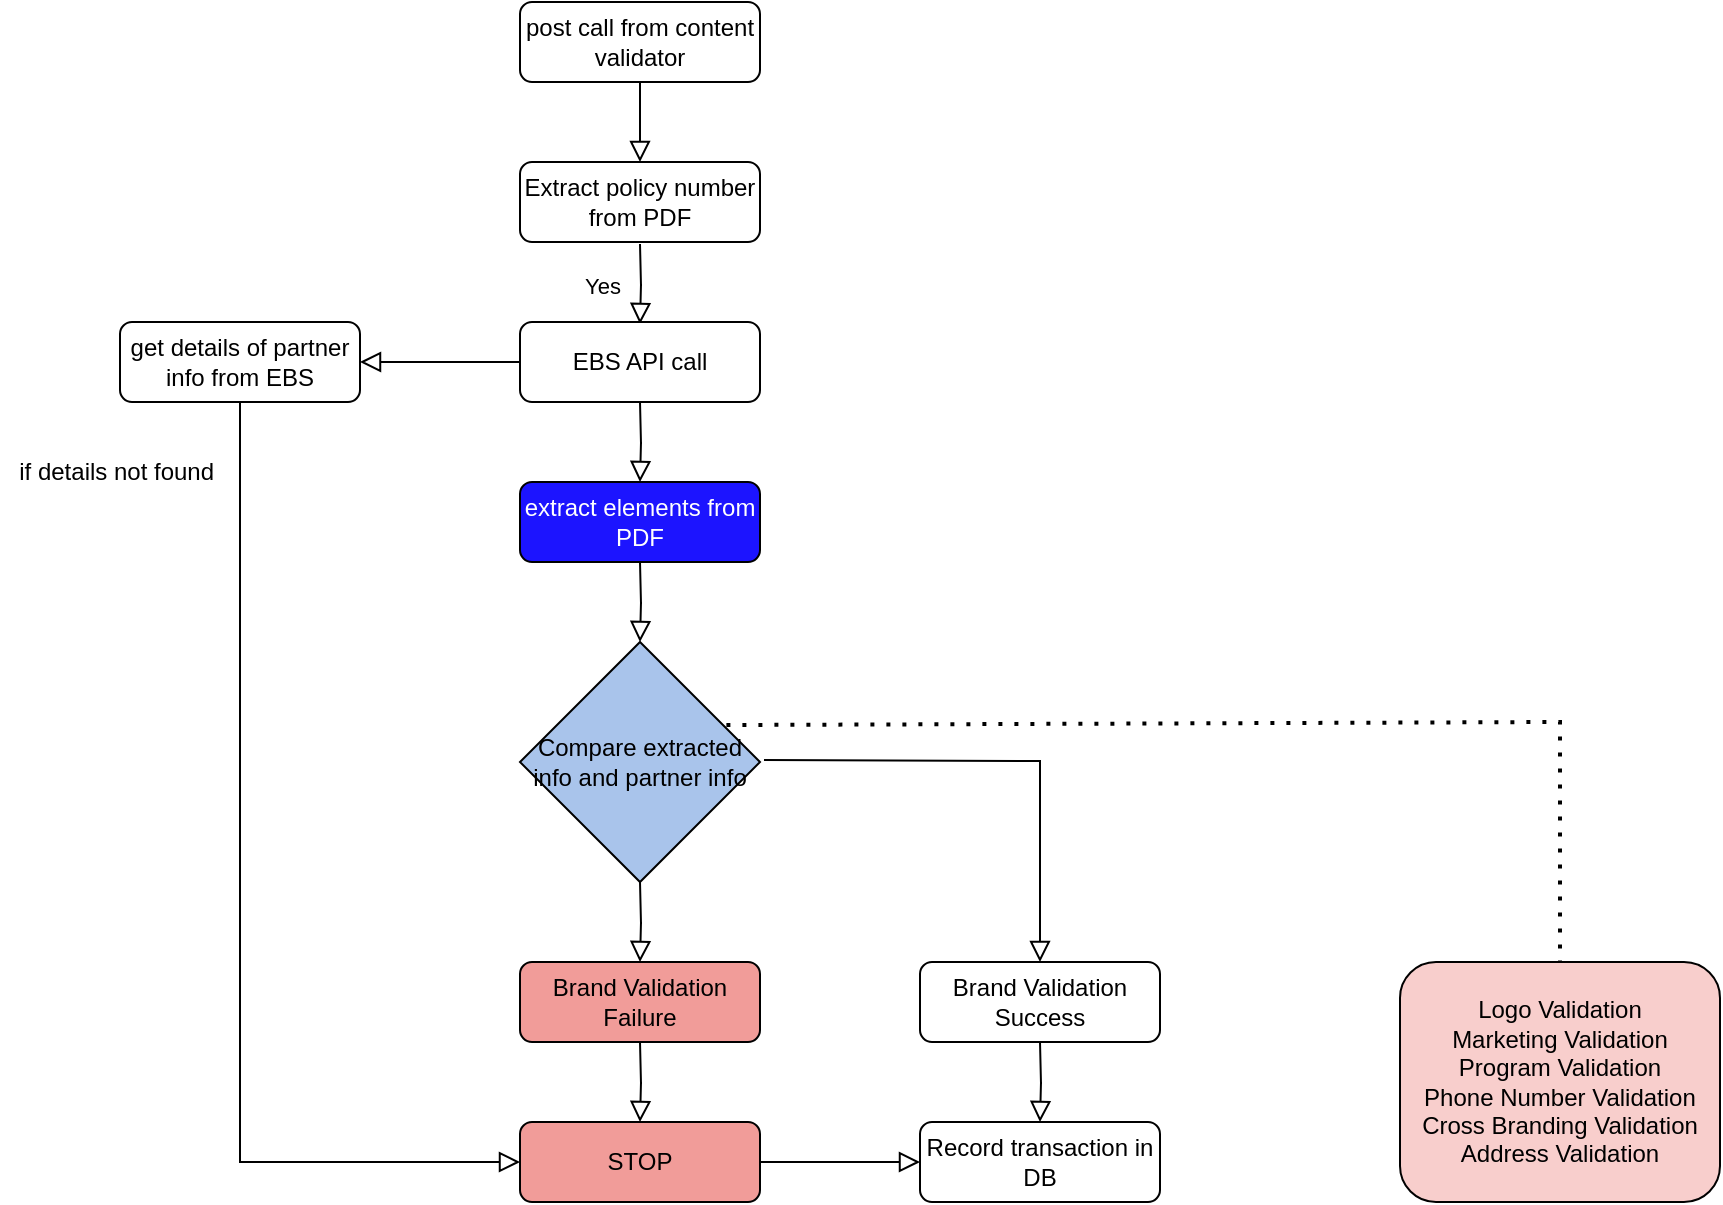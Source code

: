<mxfile version="20.1.1" type="device"><diagram id="C5RBs43oDa-KdzZeNtuy" name="Page-1"><mxGraphModel dx="2310" dy="687" grid="1" gridSize="10" guides="1" tooltips="1" connect="1" arrows="1" fold="1" page="1" pageScale="1" pageWidth="827" pageHeight="1169" math="0" shadow="0"><root><mxCell id="WIyWlLk6GJQsqaUBKTNV-0"/><mxCell id="WIyWlLk6GJQsqaUBKTNV-1" parent="WIyWlLk6GJQsqaUBKTNV-0"/><mxCell id="WIyWlLk6GJQsqaUBKTNV-2" value="" style="rounded=0;html=1;jettySize=auto;orthogonalLoop=1;fontSize=11;endArrow=block;endFill=0;endSize=8;strokeWidth=1;shadow=0;labelBackgroundColor=none;edgeStyle=orthogonalEdgeStyle;" parent="WIyWlLk6GJQsqaUBKTNV-1" source="WIyWlLk6GJQsqaUBKTNV-3" edge="1"><mxGeometry relative="1" as="geometry"><mxPoint x="220" y="160" as="targetPoint"/></mxGeometry></mxCell><mxCell id="WIyWlLk6GJQsqaUBKTNV-3" value="post call from content validator" style="rounded=1;whiteSpace=wrap;html=1;fontSize=12;glass=0;strokeWidth=1;shadow=0;" parent="WIyWlLk6GJQsqaUBKTNV-1" vertex="1"><mxGeometry x="160" y="80" width="120" height="40" as="geometry"/></mxCell><mxCell id="WIyWlLk6GJQsqaUBKTNV-4" value="Yes" style="rounded=0;html=1;jettySize=auto;orthogonalLoop=1;fontSize=11;endArrow=block;endFill=0;endSize=8;strokeWidth=1;shadow=0;labelBackgroundColor=none;edgeStyle=orthogonalEdgeStyle;" parent="WIyWlLk6GJQsqaUBKTNV-1" edge="1"><mxGeometry y="20" relative="1" as="geometry"><mxPoint as="offset"/><mxPoint x="220" y="201" as="sourcePoint"/><mxPoint x="220" y="241" as="targetPoint"/></mxGeometry></mxCell><mxCell id="WIyWlLk6GJQsqaUBKTNV-11" value="EBS API call" style="rounded=1;whiteSpace=wrap;html=1;fontSize=12;glass=0;strokeWidth=1;shadow=0;" parent="WIyWlLk6GJQsqaUBKTNV-1" vertex="1"><mxGeometry x="160" y="240" width="120" height="40" as="geometry"/></mxCell><mxCell id="WIyWlLk6GJQsqaUBKTNV-12" value="get details of partner info from EBS" style="rounded=1;whiteSpace=wrap;html=1;fontSize=12;glass=0;strokeWidth=1;shadow=0;" parent="WIyWlLk6GJQsqaUBKTNV-1" vertex="1"><mxGeometry x="-40" y="240" width="120" height="40" as="geometry"/></mxCell><mxCell id="bKrQ2aozNu6jIfn-X4VC-0" value="Extract policy number from PDF" style="rounded=1;whiteSpace=wrap;html=1;fontSize=12;glass=0;strokeWidth=1;shadow=0;" vertex="1" parent="WIyWlLk6GJQsqaUBKTNV-1"><mxGeometry x="160" y="160" width="120" height="40" as="geometry"/></mxCell><mxCell id="bKrQ2aozNu6jIfn-X4VC-3" value="Compare extracted info and partner info" style="rhombus;whiteSpace=wrap;html=1;fillColor=#A9C4EB;" vertex="1" parent="WIyWlLk6GJQsqaUBKTNV-1"><mxGeometry x="160" y="400" width="120" height="120" as="geometry"/></mxCell><mxCell id="bKrQ2aozNu6jIfn-X4VC-4" value="Brand Validation Failure" style="rounded=1;whiteSpace=wrap;html=1;fontSize=12;glass=0;strokeWidth=1;shadow=0;fillColor=#F19C99;" vertex="1" parent="WIyWlLk6GJQsqaUBKTNV-1"><mxGeometry x="160" y="560" width="120" height="40" as="geometry"/></mxCell><mxCell id="bKrQ2aozNu6jIfn-X4VC-5" value="STOP" style="rounded=1;whiteSpace=wrap;html=1;fontSize=12;glass=0;strokeWidth=1;shadow=0;fillColor=#F19C99;" vertex="1" parent="WIyWlLk6GJQsqaUBKTNV-1"><mxGeometry x="160" y="640" width="120" height="40" as="geometry"/></mxCell><mxCell id="bKrQ2aozNu6jIfn-X4VC-6" value="Brand Validation Success" style="rounded=1;whiteSpace=wrap;html=1;fontSize=12;glass=0;strokeWidth=1;shadow=0;" vertex="1" parent="WIyWlLk6GJQsqaUBKTNV-1"><mxGeometry x="360" y="560" width="120" height="40" as="geometry"/></mxCell><mxCell id="bKrQ2aozNu6jIfn-X4VC-7" value="Record transaction in DB" style="rounded=1;whiteSpace=wrap;html=1;fontSize=12;glass=0;strokeWidth=1;shadow=0;" vertex="1" parent="WIyWlLk6GJQsqaUBKTNV-1"><mxGeometry x="360" y="640" width="120" height="40" as="geometry"/></mxCell><mxCell id="bKrQ2aozNu6jIfn-X4VC-8" value="Logo Validation&lt;br&gt;Marketing Validation&lt;br&gt;Program Validation&lt;br&gt;Phone Number Validation&lt;br&gt;Cross Branding Validation&lt;br&gt;Address Validation" style="rounded=1;whiteSpace=wrap;html=1;fontSize=12;glass=0;strokeWidth=1;shadow=0;fillColor=#F8CECC;" vertex="1" parent="WIyWlLk6GJQsqaUBKTNV-1"><mxGeometry x="600" y="560" width="160" height="120" as="geometry"/></mxCell><mxCell id="bKrQ2aozNu6jIfn-X4VC-9" value="" style="rounded=0;html=1;jettySize=auto;orthogonalLoop=1;fontSize=11;endArrow=block;endFill=0;endSize=8;strokeWidth=1;shadow=0;labelBackgroundColor=none;edgeStyle=orthogonalEdgeStyle;" edge="1" parent="WIyWlLk6GJQsqaUBKTNV-1"><mxGeometry relative="1" as="geometry"><mxPoint x="220" y="360" as="sourcePoint"/><mxPoint x="220" y="400" as="targetPoint"/></mxGeometry></mxCell><mxCell id="bKrQ2aozNu6jIfn-X4VC-10" value="" style="rounded=0;html=1;jettySize=auto;orthogonalLoop=1;fontSize=11;endArrow=block;endFill=0;endSize=8;strokeWidth=1;shadow=0;labelBackgroundColor=none;edgeStyle=orthogonalEdgeStyle;" edge="1" parent="WIyWlLk6GJQsqaUBKTNV-1"><mxGeometry relative="1" as="geometry"><mxPoint x="220" y="520" as="sourcePoint"/><mxPoint x="220" y="560" as="targetPoint"/></mxGeometry></mxCell><mxCell id="bKrQ2aozNu6jIfn-X4VC-11" value="" style="rounded=0;html=1;jettySize=auto;orthogonalLoop=1;fontSize=11;endArrow=block;endFill=0;endSize=8;strokeWidth=1;shadow=0;labelBackgroundColor=none;edgeStyle=orthogonalEdgeStyle;" edge="1" parent="WIyWlLk6GJQsqaUBKTNV-1"><mxGeometry relative="1" as="geometry"><mxPoint x="220" y="600" as="sourcePoint"/><mxPoint x="220" y="640" as="targetPoint"/></mxGeometry></mxCell><mxCell id="bKrQ2aozNu6jIfn-X4VC-13" value="" style="rounded=0;html=1;jettySize=auto;orthogonalLoop=1;fontSize=11;endArrow=block;endFill=0;endSize=8;strokeWidth=1;shadow=0;labelBackgroundColor=none;edgeStyle=orthogonalEdgeStyle;exitX=1;exitY=0.5;exitDx=0;exitDy=0;entryX=0;entryY=0.5;entryDx=0;entryDy=0;" edge="1" parent="WIyWlLk6GJQsqaUBKTNV-1"><mxGeometry relative="1" as="geometry"><mxPoint x="280" y="660" as="sourcePoint"/><mxPoint x="360" y="660" as="targetPoint"/></mxGeometry></mxCell><mxCell id="bKrQ2aozNu6jIfn-X4VC-14" value="" style="rounded=0;html=1;jettySize=auto;orthogonalLoop=1;fontSize=11;endArrow=block;endFill=0;endSize=8;strokeWidth=1;shadow=0;labelBackgroundColor=none;edgeStyle=orthogonalEdgeStyle;" edge="1" parent="WIyWlLk6GJQsqaUBKTNV-1"><mxGeometry relative="1" as="geometry"><mxPoint x="220" y="280" as="sourcePoint"/><mxPoint x="220" y="320" as="targetPoint"/></mxGeometry></mxCell><mxCell id="bKrQ2aozNu6jIfn-X4VC-15" value="" style="rounded=0;html=1;jettySize=auto;orthogonalLoop=1;fontSize=11;endArrow=block;endFill=0;endSize=8;strokeWidth=1;shadow=0;labelBackgroundColor=none;edgeStyle=orthogonalEdgeStyle;exitX=0;exitY=0.5;exitDx=0;exitDy=0;entryX=1;entryY=0.5;entryDx=0;entryDy=0;" edge="1" parent="WIyWlLk6GJQsqaUBKTNV-1" source="WIyWlLk6GJQsqaUBKTNV-11" target="WIyWlLk6GJQsqaUBKTNV-12"><mxGeometry relative="1" as="geometry"><mxPoint x="420" y="200" as="sourcePoint"/><mxPoint x="420" y="240" as="targetPoint"/></mxGeometry></mxCell><mxCell id="bKrQ2aozNu6jIfn-X4VC-16" value="" style="rounded=0;html=1;jettySize=auto;orthogonalLoop=1;fontSize=11;endArrow=block;endFill=0;endSize=8;strokeWidth=1;shadow=0;labelBackgroundColor=none;edgeStyle=orthogonalEdgeStyle;exitX=1;exitY=0.5;exitDx=0;exitDy=0;entryX=0.5;entryY=0;entryDx=0;entryDy=0;" edge="1" parent="WIyWlLk6GJQsqaUBKTNV-1" target="bKrQ2aozNu6jIfn-X4VC-6"><mxGeometry relative="1" as="geometry"><mxPoint x="282" y="459" as="sourcePoint"/><mxPoint x="362" y="459" as="targetPoint"/></mxGeometry></mxCell><mxCell id="bKrQ2aozNu6jIfn-X4VC-17" value="" style="rounded=0;html=1;jettySize=auto;orthogonalLoop=1;fontSize=11;endArrow=block;endFill=0;endSize=8;strokeWidth=1;shadow=0;labelBackgroundColor=none;edgeStyle=orthogonalEdgeStyle;" edge="1" parent="WIyWlLk6GJQsqaUBKTNV-1"><mxGeometry relative="1" as="geometry"><mxPoint x="420" y="600" as="sourcePoint"/><mxPoint x="420" y="640" as="targetPoint"/></mxGeometry></mxCell><mxCell id="bKrQ2aozNu6jIfn-X4VC-18" value="" style="endArrow=none;dashed=1;html=1;dashPattern=1 3;strokeWidth=2;rounded=0;exitX=0.86;exitY=0.346;exitDx=0;exitDy=0;entryX=0.5;entryY=0;entryDx=0;entryDy=0;exitPerimeter=0;" edge="1" parent="WIyWlLk6GJQsqaUBKTNV-1" source="bKrQ2aozNu6jIfn-X4VC-3" target="bKrQ2aozNu6jIfn-X4VC-8"><mxGeometry width="50" height="50" relative="1" as="geometry"><mxPoint x="350" y="430" as="sourcePoint"/><mxPoint x="680" y="430" as="targetPoint"/><Array as="points"><mxPoint x="680" y="440"/></Array></mxGeometry></mxCell><mxCell id="bKrQ2aozNu6jIfn-X4VC-2" value="&lt;font color=&quot;#ffffff&quot;&gt;extract elements from PDF&lt;/font&gt;" style="rounded=1;whiteSpace=wrap;html=1;fontSize=12;glass=0;strokeWidth=1;shadow=0;fillColor=#1C14FF;" vertex="1" parent="WIyWlLk6GJQsqaUBKTNV-1"><mxGeometry x="160" y="320" width="120" height="40" as="geometry"/></mxCell><mxCell id="bKrQ2aozNu6jIfn-X4VC-19" value="" style="rounded=0;html=1;jettySize=auto;orthogonalLoop=1;fontSize=11;endArrow=block;endFill=0;endSize=8;strokeWidth=1;shadow=0;labelBackgroundColor=none;edgeStyle=orthogonalEdgeStyle;exitX=0.5;exitY=1;exitDx=0;exitDy=0;entryX=0;entryY=0.5;entryDx=0;entryDy=0;" edge="1" parent="WIyWlLk6GJQsqaUBKTNV-1" source="WIyWlLk6GJQsqaUBKTNV-12" target="bKrQ2aozNu6jIfn-X4VC-5"><mxGeometry relative="1" as="geometry"><mxPoint x="120" y="300" as="sourcePoint"/><mxPoint x="40" y="300" as="targetPoint"/><Array as="points"><mxPoint x="20" y="660"/></Array></mxGeometry></mxCell><mxCell id="bKrQ2aozNu6jIfn-X4VC-20" value="&lt;font color=&quot;#000000&quot;&gt;if details not found&amp;nbsp;&lt;/font&gt;" style="text;html=1;strokeColor=none;fillColor=none;align=center;verticalAlign=middle;whiteSpace=wrap;rounded=0;fontColor=#FFFFFF;" vertex="1" parent="WIyWlLk6GJQsqaUBKTNV-1"><mxGeometry x="-100" y="300" width="120" height="30" as="geometry"/></mxCell></root></mxGraphModel></diagram></mxfile>